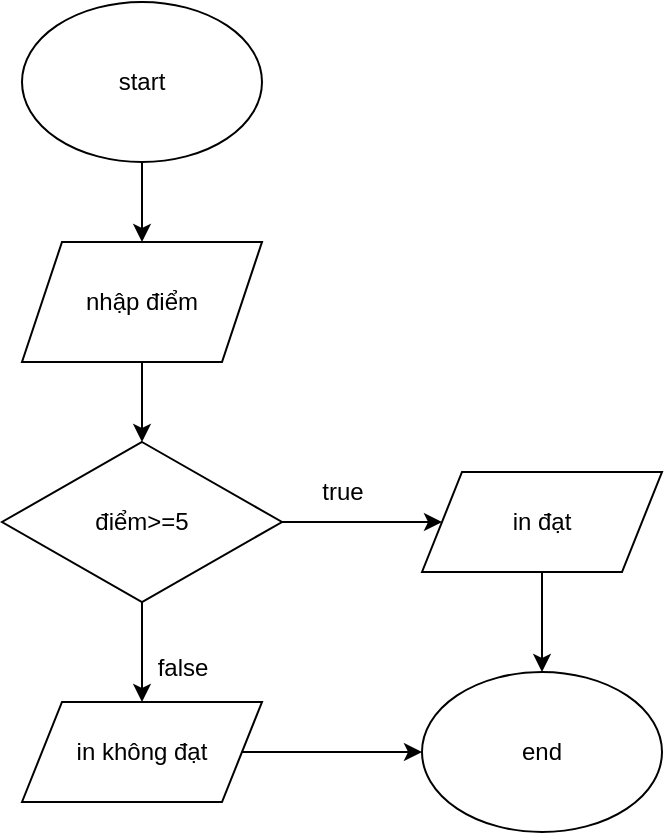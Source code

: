 <mxfile version="24.7.17">
  <diagram name="Page-1" id="wGMy6mzJ9Dgak4k0ppEi">
    <mxGraphModel dx="1276" dy="606" grid="1" gridSize="10" guides="1" tooltips="1" connect="1" arrows="1" fold="1" page="1" pageScale="1" pageWidth="850" pageHeight="1100" math="0" shadow="0">
      <root>
        <mxCell id="0" />
        <mxCell id="1" parent="0" />
        <mxCell id="Dr1W7v1rFWQzsk5uInea-1" value="start" style="ellipse;whiteSpace=wrap;html=1;" parent="1" vertex="1">
          <mxGeometry x="130" y="90" width="120" height="80" as="geometry" />
        </mxCell>
        <mxCell id="Dr1W7v1rFWQzsk5uInea-2" value="" style="endArrow=classic;html=1;rounded=0;exitX=0.5;exitY=1;exitDx=0;exitDy=0;" parent="1" source="Dr1W7v1rFWQzsk5uInea-1" target="Dr1W7v1rFWQzsk5uInea-3" edge="1">
          <mxGeometry width="50" height="50" relative="1" as="geometry">
            <mxPoint x="400" y="340" as="sourcePoint" />
            <mxPoint x="190" y="210" as="targetPoint" />
          </mxGeometry>
        </mxCell>
        <mxCell id="Dr1W7v1rFWQzsk5uInea-3" value="nhập điểm" style="shape=parallelogram;perimeter=parallelogramPerimeter;whiteSpace=wrap;html=1;fixedSize=1;" parent="1" vertex="1">
          <mxGeometry x="130" y="210" width="120" height="60" as="geometry" />
        </mxCell>
        <mxCell id="Dr1W7v1rFWQzsk5uInea-4" value="" style="endArrow=classic;html=1;rounded=0;exitX=0.5;exitY=1;exitDx=0;exitDy=0;" parent="1" source="Dr1W7v1rFWQzsk5uInea-3" edge="1">
          <mxGeometry width="50" height="50" relative="1" as="geometry">
            <mxPoint x="400" y="340" as="sourcePoint" />
            <mxPoint x="190" y="310" as="targetPoint" />
          </mxGeometry>
        </mxCell>
        <mxCell id="Dr1W7v1rFWQzsk5uInea-27" value="điểm&amp;gt;=5" style="rhombus;whiteSpace=wrap;html=1;" parent="1" vertex="1">
          <mxGeometry x="120" y="310" width="140" height="80" as="geometry" />
        </mxCell>
        <mxCell id="Dr1W7v1rFWQzsk5uInea-28" value="" style="endArrow=classic;html=1;rounded=0;exitX=1;exitY=0.5;exitDx=0;exitDy=0;" parent="1" source="Dr1W7v1rFWQzsk5uInea-27" target="Dr1W7v1rFWQzsk5uInea-30" edge="1">
          <mxGeometry width="50" height="50" relative="1" as="geometry">
            <mxPoint x="400" y="340" as="sourcePoint" />
            <mxPoint x="330" y="350" as="targetPoint" />
          </mxGeometry>
        </mxCell>
        <mxCell id="Dr1W7v1rFWQzsk5uInea-29" value="" style="endArrow=classic;html=1;rounded=0;exitX=0.5;exitY=1;exitDx=0;exitDy=0;" parent="1" source="Dr1W7v1rFWQzsk5uInea-27" edge="1">
          <mxGeometry width="50" height="50" relative="1" as="geometry">
            <mxPoint x="400" y="340" as="sourcePoint" />
            <mxPoint x="190" y="440" as="targetPoint" />
          </mxGeometry>
        </mxCell>
        <mxCell id="Dr1W7v1rFWQzsk5uInea-30" value="in đạt" style="shape=parallelogram;perimeter=parallelogramPerimeter;whiteSpace=wrap;html=1;fixedSize=1;" parent="1" vertex="1">
          <mxGeometry x="330" y="325" width="120" height="50" as="geometry" />
        </mxCell>
        <mxCell id="Dr1W7v1rFWQzsk5uInea-31" value="true" style="text;html=1;align=center;verticalAlign=middle;resizable=0;points=[];autosize=1;strokeColor=none;fillColor=none;" parent="1" vertex="1">
          <mxGeometry x="270" y="320" width="40" height="30" as="geometry" />
        </mxCell>
        <mxCell id="Dr1W7v1rFWQzsk5uInea-32" value="false" style="text;html=1;align=center;verticalAlign=middle;resizable=0;points=[];autosize=1;strokeColor=none;fillColor=none;" parent="1" vertex="1">
          <mxGeometry x="185" y="408" width="50" height="30" as="geometry" />
        </mxCell>
        <mxCell id="Dr1W7v1rFWQzsk5uInea-33" value="in không đạt" style="shape=parallelogram;perimeter=parallelogramPerimeter;whiteSpace=wrap;html=1;fixedSize=1;" parent="1" vertex="1">
          <mxGeometry x="130" y="440" width="120" height="50" as="geometry" />
        </mxCell>
        <mxCell id="Dr1W7v1rFWQzsk5uInea-34" value="" style="endArrow=classic;html=1;rounded=0;exitX=1;exitY=0.5;exitDx=0;exitDy=0;" parent="1" source="Dr1W7v1rFWQzsk5uInea-33" edge="1">
          <mxGeometry width="50" height="50" relative="1" as="geometry">
            <mxPoint x="400" y="340" as="sourcePoint" />
            <mxPoint x="330" y="465" as="targetPoint" />
          </mxGeometry>
        </mxCell>
        <mxCell id="Dr1W7v1rFWQzsk5uInea-35" value="" style="endArrow=classic;html=1;rounded=0;exitX=0.5;exitY=1;exitDx=0;exitDy=0;" parent="1" source="Dr1W7v1rFWQzsk5uInea-30" target="Dr1W7v1rFWQzsk5uInea-36" edge="1">
          <mxGeometry width="50" height="50" relative="1" as="geometry">
            <mxPoint x="400" y="340" as="sourcePoint" />
            <mxPoint x="390" y="430" as="targetPoint" />
          </mxGeometry>
        </mxCell>
        <mxCell id="Dr1W7v1rFWQzsk5uInea-36" value="end" style="ellipse;whiteSpace=wrap;html=1;" parent="1" vertex="1">
          <mxGeometry x="330" y="425" width="120" height="80" as="geometry" />
        </mxCell>
      </root>
    </mxGraphModel>
  </diagram>
</mxfile>

